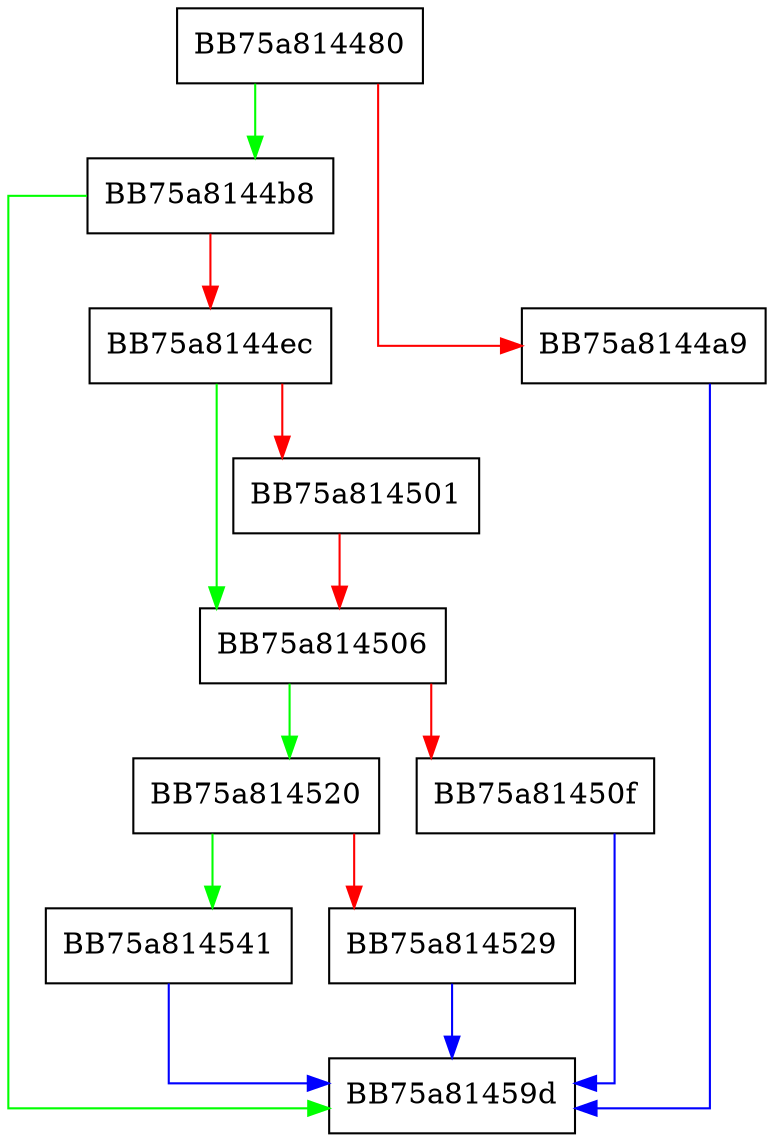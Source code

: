 digraph GetProcessImagePath {
  node [shape="box"];
  graph [splines=ortho];
  BB75a814480 -> BB75a8144b8 [color="green"];
  BB75a814480 -> BB75a8144a9 [color="red"];
  BB75a8144a9 -> BB75a81459d [color="blue"];
  BB75a8144b8 -> BB75a81459d [color="green"];
  BB75a8144b8 -> BB75a8144ec [color="red"];
  BB75a8144ec -> BB75a814506 [color="green"];
  BB75a8144ec -> BB75a814501 [color="red"];
  BB75a814501 -> BB75a814506 [color="red"];
  BB75a814506 -> BB75a814520 [color="green"];
  BB75a814506 -> BB75a81450f [color="red"];
  BB75a81450f -> BB75a81459d [color="blue"];
  BB75a814520 -> BB75a814541 [color="green"];
  BB75a814520 -> BB75a814529 [color="red"];
  BB75a814529 -> BB75a81459d [color="blue"];
  BB75a814541 -> BB75a81459d [color="blue"];
}